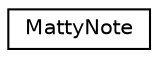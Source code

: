 digraph "Graphical Class Hierarchy"
{
  edge [fontname="Helvetica",fontsize="10",labelfontname="Helvetica",labelfontsize="10"];
  node [fontname="Helvetica",fontsize="10",shape=record];
  rankdir="LR";
  Node0 [label="MattyNote",height=0.2,width=0.4,color="black", fillcolor="white", style="filled",URL="$classMattyNote.html"];
}
